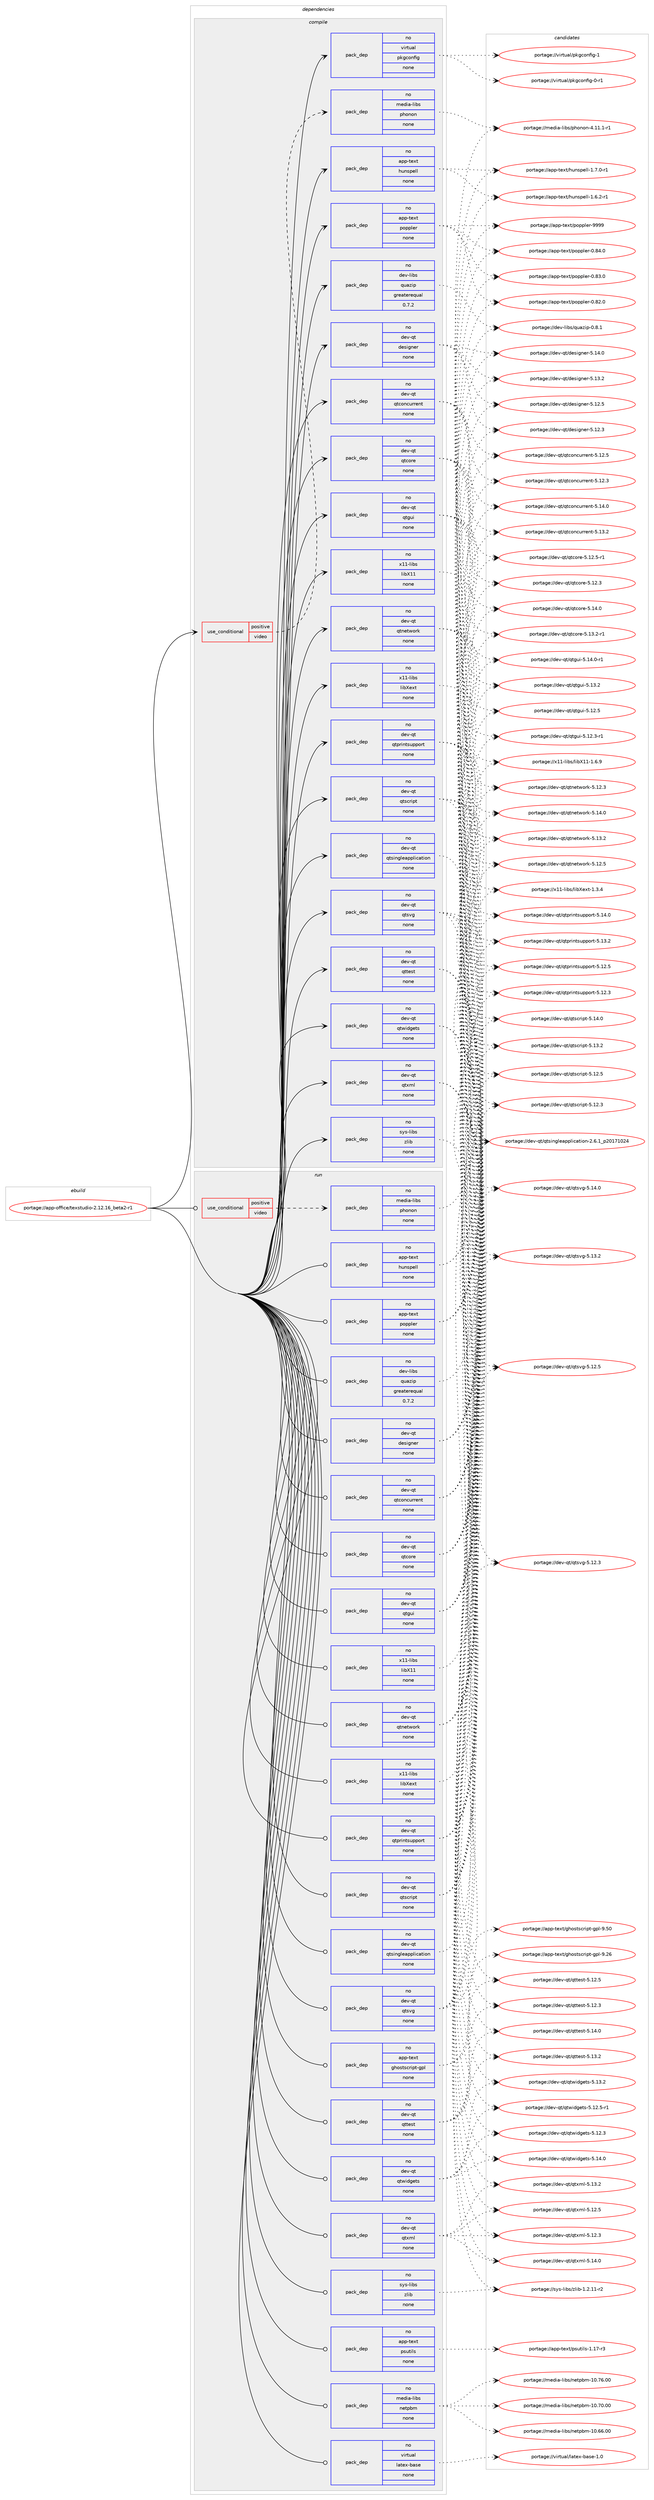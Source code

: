 digraph prolog {

# *************
# Graph options
# *************

newrank=true;
concentrate=true;
compound=true;
graph [rankdir=LR,fontname=Helvetica,fontsize=10,ranksep=1.5];#, ranksep=2.5, nodesep=0.2];
edge  [arrowhead=vee];
node  [fontname=Helvetica,fontsize=10];

# **********
# The ebuild
# **********

subgraph cluster_leftcol {
color=gray;
label=<<i>ebuild</i>>;
id [label="portage://app-office/texstudio-2.12.16_beta2-r1", color=red, width=4, href="../app-office/texstudio-2.12.16_beta2-r1.svg"];
}

# ****************
# The dependencies
# ****************

subgraph cluster_midcol {
color=gray;
label=<<i>dependencies</i>>;
subgraph cluster_compile {
fillcolor="#eeeeee";
style=filled;
label=<<i>compile</i>>;
subgraph cond141560 {
dependency603475 [label=<<TABLE BORDER="0" CELLBORDER="1" CELLSPACING="0" CELLPADDING="4"><TR><TD ROWSPAN="3" CELLPADDING="10">use_conditional</TD></TR><TR><TD>positive</TD></TR><TR><TD>video</TD></TR></TABLE>>, shape=none, color=red];
subgraph pack453836 {
dependency603476 [label=<<TABLE BORDER="0" CELLBORDER="1" CELLSPACING="0" CELLPADDING="4" WIDTH="220"><TR><TD ROWSPAN="6" CELLPADDING="30">pack_dep</TD></TR><TR><TD WIDTH="110">no</TD></TR><TR><TD>media-libs</TD></TR><TR><TD>phonon</TD></TR><TR><TD>none</TD></TR><TR><TD></TD></TR></TABLE>>, shape=none, color=blue];
}
dependency603475:e -> dependency603476:w [weight=20,style="dashed",arrowhead="vee"];
}
id:e -> dependency603475:w [weight=20,style="solid",arrowhead="vee"];
subgraph pack453837 {
dependency603477 [label=<<TABLE BORDER="0" CELLBORDER="1" CELLSPACING="0" CELLPADDING="4" WIDTH="220"><TR><TD ROWSPAN="6" CELLPADDING="30">pack_dep</TD></TR><TR><TD WIDTH="110">no</TD></TR><TR><TD>app-text</TD></TR><TR><TD>hunspell</TD></TR><TR><TD>none</TD></TR><TR><TD></TD></TR></TABLE>>, shape=none, color=blue];
}
id:e -> dependency603477:w [weight=20,style="solid",arrowhead="vee"];
subgraph pack453838 {
dependency603478 [label=<<TABLE BORDER="0" CELLBORDER="1" CELLSPACING="0" CELLPADDING="4" WIDTH="220"><TR><TD ROWSPAN="6" CELLPADDING="30">pack_dep</TD></TR><TR><TD WIDTH="110">no</TD></TR><TR><TD>app-text</TD></TR><TR><TD>poppler</TD></TR><TR><TD>none</TD></TR><TR><TD></TD></TR></TABLE>>, shape=none, color=blue];
}
id:e -> dependency603478:w [weight=20,style="solid",arrowhead="vee"];
subgraph pack453839 {
dependency603479 [label=<<TABLE BORDER="0" CELLBORDER="1" CELLSPACING="0" CELLPADDING="4" WIDTH="220"><TR><TD ROWSPAN="6" CELLPADDING="30">pack_dep</TD></TR><TR><TD WIDTH="110">no</TD></TR><TR><TD>dev-libs</TD></TR><TR><TD>quazip</TD></TR><TR><TD>greaterequal</TD></TR><TR><TD>0.7.2</TD></TR></TABLE>>, shape=none, color=blue];
}
id:e -> dependency603479:w [weight=20,style="solid",arrowhead="vee"];
subgraph pack453840 {
dependency603480 [label=<<TABLE BORDER="0" CELLBORDER="1" CELLSPACING="0" CELLPADDING="4" WIDTH="220"><TR><TD ROWSPAN="6" CELLPADDING="30">pack_dep</TD></TR><TR><TD WIDTH="110">no</TD></TR><TR><TD>dev-qt</TD></TR><TR><TD>designer</TD></TR><TR><TD>none</TD></TR><TR><TD></TD></TR></TABLE>>, shape=none, color=blue];
}
id:e -> dependency603480:w [weight=20,style="solid",arrowhead="vee"];
subgraph pack453841 {
dependency603481 [label=<<TABLE BORDER="0" CELLBORDER="1" CELLSPACING="0" CELLPADDING="4" WIDTH="220"><TR><TD ROWSPAN="6" CELLPADDING="30">pack_dep</TD></TR><TR><TD WIDTH="110">no</TD></TR><TR><TD>dev-qt</TD></TR><TR><TD>qtconcurrent</TD></TR><TR><TD>none</TD></TR><TR><TD></TD></TR></TABLE>>, shape=none, color=blue];
}
id:e -> dependency603481:w [weight=20,style="solid",arrowhead="vee"];
subgraph pack453842 {
dependency603482 [label=<<TABLE BORDER="0" CELLBORDER="1" CELLSPACING="0" CELLPADDING="4" WIDTH="220"><TR><TD ROWSPAN="6" CELLPADDING="30">pack_dep</TD></TR><TR><TD WIDTH="110">no</TD></TR><TR><TD>dev-qt</TD></TR><TR><TD>qtcore</TD></TR><TR><TD>none</TD></TR><TR><TD></TD></TR></TABLE>>, shape=none, color=blue];
}
id:e -> dependency603482:w [weight=20,style="solid",arrowhead="vee"];
subgraph pack453843 {
dependency603483 [label=<<TABLE BORDER="0" CELLBORDER="1" CELLSPACING="0" CELLPADDING="4" WIDTH="220"><TR><TD ROWSPAN="6" CELLPADDING="30">pack_dep</TD></TR><TR><TD WIDTH="110">no</TD></TR><TR><TD>dev-qt</TD></TR><TR><TD>qtgui</TD></TR><TR><TD>none</TD></TR><TR><TD></TD></TR></TABLE>>, shape=none, color=blue];
}
id:e -> dependency603483:w [weight=20,style="solid",arrowhead="vee"];
subgraph pack453844 {
dependency603484 [label=<<TABLE BORDER="0" CELLBORDER="1" CELLSPACING="0" CELLPADDING="4" WIDTH="220"><TR><TD ROWSPAN="6" CELLPADDING="30">pack_dep</TD></TR><TR><TD WIDTH="110">no</TD></TR><TR><TD>dev-qt</TD></TR><TR><TD>qtnetwork</TD></TR><TR><TD>none</TD></TR><TR><TD></TD></TR></TABLE>>, shape=none, color=blue];
}
id:e -> dependency603484:w [weight=20,style="solid",arrowhead="vee"];
subgraph pack453845 {
dependency603485 [label=<<TABLE BORDER="0" CELLBORDER="1" CELLSPACING="0" CELLPADDING="4" WIDTH="220"><TR><TD ROWSPAN="6" CELLPADDING="30">pack_dep</TD></TR><TR><TD WIDTH="110">no</TD></TR><TR><TD>dev-qt</TD></TR><TR><TD>qtprintsupport</TD></TR><TR><TD>none</TD></TR><TR><TD></TD></TR></TABLE>>, shape=none, color=blue];
}
id:e -> dependency603485:w [weight=20,style="solid",arrowhead="vee"];
subgraph pack453846 {
dependency603486 [label=<<TABLE BORDER="0" CELLBORDER="1" CELLSPACING="0" CELLPADDING="4" WIDTH="220"><TR><TD ROWSPAN="6" CELLPADDING="30">pack_dep</TD></TR><TR><TD WIDTH="110">no</TD></TR><TR><TD>dev-qt</TD></TR><TR><TD>qtscript</TD></TR><TR><TD>none</TD></TR><TR><TD></TD></TR></TABLE>>, shape=none, color=blue];
}
id:e -> dependency603486:w [weight=20,style="solid",arrowhead="vee"];
subgraph pack453847 {
dependency603487 [label=<<TABLE BORDER="0" CELLBORDER="1" CELLSPACING="0" CELLPADDING="4" WIDTH="220"><TR><TD ROWSPAN="6" CELLPADDING="30">pack_dep</TD></TR><TR><TD WIDTH="110">no</TD></TR><TR><TD>dev-qt</TD></TR><TR><TD>qtsingleapplication</TD></TR><TR><TD>none</TD></TR><TR><TD></TD></TR></TABLE>>, shape=none, color=blue];
}
id:e -> dependency603487:w [weight=20,style="solid",arrowhead="vee"];
subgraph pack453848 {
dependency603488 [label=<<TABLE BORDER="0" CELLBORDER="1" CELLSPACING="0" CELLPADDING="4" WIDTH="220"><TR><TD ROWSPAN="6" CELLPADDING="30">pack_dep</TD></TR><TR><TD WIDTH="110">no</TD></TR><TR><TD>dev-qt</TD></TR><TR><TD>qtsvg</TD></TR><TR><TD>none</TD></TR><TR><TD></TD></TR></TABLE>>, shape=none, color=blue];
}
id:e -> dependency603488:w [weight=20,style="solid",arrowhead="vee"];
subgraph pack453849 {
dependency603489 [label=<<TABLE BORDER="0" CELLBORDER="1" CELLSPACING="0" CELLPADDING="4" WIDTH="220"><TR><TD ROWSPAN="6" CELLPADDING="30">pack_dep</TD></TR><TR><TD WIDTH="110">no</TD></TR><TR><TD>dev-qt</TD></TR><TR><TD>qttest</TD></TR><TR><TD>none</TD></TR><TR><TD></TD></TR></TABLE>>, shape=none, color=blue];
}
id:e -> dependency603489:w [weight=20,style="solid",arrowhead="vee"];
subgraph pack453850 {
dependency603490 [label=<<TABLE BORDER="0" CELLBORDER="1" CELLSPACING="0" CELLPADDING="4" WIDTH="220"><TR><TD ROWSPAN="6" CELLPADDING="30">pack_dep</TD></TR><TR><TD WIDTH="110">no</TD></TR><TR><TD>dev-qt</TD></TR><TR><TD>qtwidgets</TD></TR><TR><TD>none</TD></TR><TR><TD></TD></TR></TABLE>>, shape=none, color=blue];
}
id:e -> dependency603490:w [weight=20,style="solid",arrowhead="vee"];
subgraph pack453851 {
dependency603491 [label=<<TABLE BORDER="0" CELLBORDER="1" CELLSPACING="0" CELLPADDING="4" WIDTH="220"><TR><TD ROWSPAN="6" CELLPADDING="30">pack_dep</TD></TR><TR><TD WIDTH="110">no</TD></TR><TR><TD>dev-qt</TD></TR><TR><TD>qtxml</TD></TR><TR><TD>none</TD></TR><TR><TD></TD></TR></TABLE>>, shape=none, color=blue];
}
id:e -> dependency603491:w [weight=20,style="solid",arrowhead="vee"];
subgraph pack453852 {
dependency603492 [label=<<TABLE BORDER="0" CELLBORDER="1" CELLSPACING="0" CELLPADDING="4" WIDTH="220"><TR><TD ROWSPAN="6" CELLPADDING="30">pack_dep</TD></TR><TR><TD WIDTH="110">no</TD></TR><TR><TD>sys-libs</TD></TR><TR><TD>zlib</TD></TR><TR><TD>none</TD></TR><TR><TD></TD></TR></TABLE>>, shape=none, color=blue];
}
id:e -> dependency603492:w [weight=20,style="solid",arrowhead="vee"];
subgraph pack453853 {
dependency603493 [label=<<TABLE BORDER="0" CELLBORDER="1" CELLSPACING="0" CELLPADDING="4" WIDTH="220"><TR><TD ROWSPAN="6" CELLPADDING="30">pack_dep</TD></TR><TR><TD WIDTH="110">no</TD></TR><TR><TD>virtual</TD></TR><TR><TD>pkgconfig</TD></TR><TR><TD>none</TD></TR><TR><TD></TD></TR></TABLE>>, shape=none, color=blue];
}
id:e -> dependency603493:w [weight=20,style="solid",arrowhead="vee"];
subgraph pack453854 {
dependency603494 [label=<<TABLE BORDER="0" CELLBORDER="1" CELLSPACING="0" CELLPADDING="4" WIDTH="220"><TR><TD ROWSPAN="6" CELLPADDING="30">pack_dep</TD></TR><TR><TD WIDTH="110">no</TD></TR><TR><TD>x11-libs</TD></TR><TR><TD>libX11</TD></TR><TR><TD>none</TD></TR><TR><TD></TD></TR></TABLE>>, shape=none, color=blue];
}
id:e -> dependency603494:w [weight=20,style="solid",arrowhead="vee"];
subgraph pack453855 {
dependency603495 [label=<<TABLE BORDER="0" CELLBORDER="1" CELLSPACING="0" CELLPADDING="4" WIDTH="220"><TR><TD ROWSPAN="6" CELLPADDING="30">pack_dep</TD></TR><TR><TD WIDTH="110">no</TD></TR><TR><TD>x11-libs</TD></TR><TR><TD>libXext</TD></TR><TR><TD>none</TD></TR><TR><TD></TD></TR></TABLE>>, shape=none, color=blue];
}
id:e -> dependency603495:w [weight=20,style="solid",arrowhead="vee"];
}
subgraph cluster_compileandrun {
fillcolor="#eeeeee";
style=filled;
label=<<i>compile and run</i>>;
}
subgraph cluster_run {
fillcolor="#eeeeee";
style=filled;
label=<<i>run</i>>;
subgraph cond141561 {
dependency603496 [label=<<TABLE BORDER="0" CELLBORDER="1" CELLSPACING="0" CELLPADDING="4"><TR><TD ROWSPAN="3" CELLPADDING="10">use_conditional</TD></TR><TR><TD>positive</TD></TR><TR><TD>video</TD></TR></TABLE>>, shape=none, color=red];
subgraph pack453856 {
dependency603497 [label=<<TABLE BORDER="0" CELLBORDER="1" CELLSPACING="0" CELLPADDING="4" WIDTH="220"><TR><TD ROWSPAN="6" CELLPADDING="30">pack_dep</TD></TR><TR><TD WIDTH="110">no</TD></TR><TR><TD>media-libs</TD></TR><TR><TD>phonon</TD></TR><TR><TD>none</TD></TR><TR><TD></TD></TR></TABLE>>, shape=none, color=blue];
}
dependency603496:e -> dependency603497:w [weight=20,style="dashed",arrowhead="vee"];
}
id:e -> dependency603496:w [weight=20,style="solid",arrowhead="odot"];
subgraph pack453857 {
dependency603498 [label=<<TABLE BORDER="0" CELLBORDER="1" CELLSPACING="0" CELLPADDING="4" WIDTH="220"><TR><TD ROWSPAN="6" CELLPADDING="30">pack_dep</TD></TR><TR><TD WIDTH="110">no</TD></TR><TR><TD>app-text</TD></TR><TR><TD>ghostscript-gpl</TD></TR><TR><TD>none</TD></TR><TR><TD></TD></TR></TABLE>>, shape=none, color=blue];
}
id:e -> dependency603498:w [weight=20,style="solid",arrowhead="odot"];
subgraph pack453858 {
dependency603499 [label=<<TABLE BORDER="0" CELLBORDER="1" CELLSPACING="0" CELLPADDING="4" WIDTH="220"><TR><TD ROWSPAN="6" CELLPADDING="30">pack_dep</TD></TR><TR><TD WIDTH="110">no</TD></TR><TR><TD>app-text</TD></TR><TR><TD>hunspell</TD></TR><TR><TD>none</TD></TR><TR><TD></TD></TR></TABLE>>, shape=none, color=blue];
}
id:e -> dependency603499:w [weight=20,style="solid",arrowhead="odot"];
subgraph pack453859 {
dependency603500 [label=<<TABLE BORDER="0" CELLBORDER="1" CELLSPACING="0" CELLPADDING="4" WIDTH="220"><TR><TD ROWSPAN="6" CELLPADDING="30">pack_dep</TD></TR><TR><TD WIDTH="110">no</TD></TR><TR><TD>app-text</TD></TR><TR><TD>poppler</TD></TR><TR><TD>none</TD></TR><TR><TD></TD></TR></TABLE>>, shape=none, color=blue];
}
id:e -> dependency603500:w [weight=20,style="solid",arrowhead="odot"];
subgraph pack453860 {
dependency603501 [label=<<TABLE BORDER="0" CELLBORDER="1" CELLSPACING="0" CELLPADDING="4" WIDTH="220"><TR><TD ROWSPAN="6" CELLPADDING="30">pack_dep</TD></TR><TR><TD WIDTH="110">no</TD></TR><TR><TD>app-text</TD></TR><TR><TD>psutils</TD></TR><TR><TD>none</TD></TR><TR><TD></TD></TR></TABLE>>, shape=none, color=blue];
}
id:e -> dependency603501:w [weight=20,style="solid",arrowhead="odot"];
subgraph pack453861 {
dependency603502 [label=<<TABLE BORDER="0" CELLBORDER="1" CELLSPACING="0" CELLPADDING="4" WIDTH="220"><TR><TD ROWSPAN="6" CELLPADDING="30">pack_dep</TD></TR><TR><TD WIDTH="110">no</TD></TR><TR><TD>dev-libs</TD></TR><TR><TD>quazip</TD></TR><TR><TD>greaterequal</TD></TR><TR><TD>0.7.2</TD></TR></TABLE>>, shape=none, color=blue];
}
id:e -> dependency603502:w [weight=20,style="solid",arrowhead="odot"];
subgraph pack453862 {
dependency603503 [label=<<TABLE BORDER="0" CELLBORDER="1" CELLSPACING="0" CELLPADDING="4" WIDTH="220"><TR><TD ROWSPAN="6" CELLPADDING="30">pack_dep</TD></TR><TR><TD WIDTH="110">no</TD></TR><TR><TD>dev-qt</TD></TR><TR><TD>designer</TD></TR><TR><TD>none</TD></TR><TR><TD></TD></TR></TABLE>>, shape=none, color=blue];
}
id:e -> dependency603503:w [weight=20,style="solid",arrowhead="odot"];
subgraph pack453863 {
dependency603504 [label=<<TABLE BORDER="0" CELLBORDER="1" CELLSPACING="0" CELLPADDING="4" WIDTH="220"><TR><TD ROWSPAN="6" CELLPADDING="30">pack_dep</TD></TR><TR><TD WIDTH="110">no</TD></TR><TR><TD>dev-qt</TD></TR><TR><TD>qtconcurrent</TD></TR><TR><TD>none</TD></TR><TR><TD></TD></TR></TABLE>>, shape=none, color=blue];
}
id:e -> dependency603504:w [weight=20,style="solid",arrowhead="odot"];
subgraph pack453864 {
dependency603505 [label=<<TABLE BORDER="0" CELLBORDER="1" CELLSPACING="0" CELLPADDING="4" WIDTH="220"><TR><TD ROWSPAN="6" CELLPADDING="30">pack_dep</TD></TR><TR><TD WIDTH="110">no</TD></TR><TR><TD>dev-qt</TD></TR><TR><TD>qtcore</TD></TR><TR><TD>none</TD></TR><TR><TD></TD></TR></TABLE>>, shape=none, color=blue];
}
id:e -> dependency603505:w [weight=20,style="solid",arrowhead="odot"];
subgraph pack453865 {
dependency603506 [label=<<TABLE BORDER="0" CELLBORDER="1" CELLSPACING="0" CELLPADDING="4" WIDTH="220"><TR><TD ROWSPAN="6" CELLPADDING="30">pack_dep</TD></TR><TR><TD WIDTH="110">no</TD></TR><TR><TD>dev-qt</TD></TR><TR><TD>qtgui</TD></TR><TR><TD>none</TD></TR><TR><TD></TD></TR></TABLE>>, shape=none, color=blue];
}
id:e -> dependency603506:w [weight=20,style="solid",arrowhead="odot"];
subgraph pack453866 {
dependency603507 [label=<<TABLE BORDER="0" CELLBORDER="1" CELLSPACING="0" CELLPADDING="4" WIDTH="220"><TR><TD ROWSPAN="6" CELLPADDING="30">pack_dep</TD></TR><TR><TD WIDTH="110">no</TD></TR><TR><TD>dev-qt</TD></TR><TR><TD>qtnetwork</TD></TR><TR><TD>none</TD></TR><TR><TD></TD></TR></TABLE>>, shape=none, color=blue];
}
id:e -> dependency603507:w [weight=20,style="solid",arrowhead="odot"];
subgraph pack453867 {
dependency603508 [label=<<TABLE BORDER="0" CELLBORDER="1" CELLSPACING="0" CELLPADDING="4" WIDTH="220"><TR><TD ROWSPAN="6" CELLPADDING="30">pack_dep</TD></TR><TR><TD WIDTH="110">no</TD></TR><TR><TD>dev-qt</TD></TR><TR><TD>qtprintsupport</TD></TR><TR><TD>none</TD></TR><TR><TD></TD></TR></TABLE>>, shape=none, color=blue];
}
id:e -> dependency603508:w [weight=20,style="solid",arrowhead="odot"];
subgraph pack453868 {
dependency603509 [label=<<TABLE BORDER="0" CELLBORDER="1" CELLSPACING="0" CELLPADDING="4" WIDTH="220"><TR><TD ROWSPAN="6" CELLPADDING="30">pack_dep</TD></TR><TR><TD WIDTH="110">no</TD></TR><TR><TD>dev-qt</TD></TR><TR><TD>qtscript</TD></TR><TR><TD>none</TD></TR><TR><TD></TD></TR></TABLE>>, shape=none, color=blue];
}
id:e -> dependency603509:w [weight=20,style="solid",arrowhead="odot"];
subgraph pack453869 {
dependency603510 [label=<<TABLE BORDER="0" CELLBORDER="1" CELLSPACING="0" CELLPADDING="4" WIDTH="220"><TR><TD ROWSPAN="6" CELLPADDING="30">pack_dep</TD></TR><TR><TD WIDTH="110">no</TD></TR><TR><TD>dev-qt</TD></TR><TR><TD>qtsingleapplication</TD></TR><TR><TD>none</TD></TR><TR><TD></TD></TR></TABLE>>, shape=none, color=blue];
}
id:e -> dependency603510:w [weight=20,style="solid",arrowhead="odot"];
subgraph pack453870 {
dependency603511 [label=<<TABLE BORDER="0" CELLBORDER="1" CELLSPACING="0" CELLPADDING="4" WIDTH="220"><TR><TD ROWSPAN="6" CELLPADDING="30">pack_dep</TD></TR><TR><TD WIDTH="110">no</TD></TR><TR><TD>dev-qt</TD></TR><TR><TD>qtsvg</TD></TR><TR><TD>none</TD></TR><TR><TD></TD></TR></TABLE>>, shape=none, color=blue];
}
id:e -> dependency603511:w [weight=20,style="solid",arrowhead="odot"];
subgraph pack453871 {
dependency603512 [label=<<TABLE BORDER="0" CELLBORDER="1" CELLSPACING="0" CELLPADDING="4" WIDTH="220"><TR><TD ROWSPAN="6" CELLPADDING="30">pack_dep</TD></TR><TR><TD WIDTH="110">no</TD></TR><TR><TD>dev-qt</TD></TR><TR><TD>qttest</TD></TR><TR><TD>none</TD></TR><TR><TD></TD></TR></TABLE>>, shape=none, color=blue];
}
id:e -> dependency603512:w [weight=20,style="solid",arrowhead="odot"];
subgraph pack453872 {
dependency603513 [label=<<TABLE BORDER="0" CELLBORDER="1" CELLSPACING="0" CELLPADDING="4" WIDTH="220"><TR><TD ROWSPAN="6" CELLPADDING="30">pack_dep</TD></TR><TR><TD WIDTH="110">no</TD></TR><TR><TD>dev-qt</TD></TR><TR><TD>qtwidgets</TD></TR><TR><TD>none</TD></TR><TR><TD></TD></TR></TABLE>>, shape=none, color=blue];
}
id:e -> dependency603513:w [weight=20,style="solid",arrowhead="odot"];
subgraph pack453873 {
dependency603514 [label=<<TABLE BORDER="0" CELLBORDER="1" CELLSPACING="0" CELLPADDING="4" WIDTH="220"><TR><TD ROWSPAN="6" CELLPADDING="30">pack_dep</TD></TR><TR><TD WIDTH="110">no</TD></TR><TR><TD>dev-qt</TD></TR><TR><TD>qtxml</TD></TR><TR><TD>none</TD></TR><TR><TD></TD></TR></TABLE>>, shape=none, color=blue];
}
id:e -> dependency603514:w [weight=20,style="solid",arrowhead="odot"];
subgraph pack453874 {
dependency603515 [label=<<TABLE BORDER="0" CELLBORDER="1" CELLSPACING="0" CELLPADDING="4" WIDTH="220"><TR><TD ROWSPAN="6" CELLPADDING="30">pack_dep</TD></TR><TR><TD WIDTH="110">no</TD></TR><TR><TD>media-libs</TD></TR><TR><TD>netpbm</TD></TR><TR><TD>none</TD></TR><TR><TD></TD></TR></TABLE>>, shape=none, color=blue];
}
id:e -> dependency603515:w [weight=20,style="solid",arrowhead="odot"];
subgraph pack453875 {
dependency603516 [label=<<TABLE BORDER="0" CELLBORDER="1" CELLSPACING="0" CELLPADDING="4" WIDTH="220"><TR><TD ROWSPAN="6" CELLPADDING="30">pack_dep</TD></TR><TR><TD WIDTH="110">no</TD></TR><TR><TD>sys-libs</TD></TR><TR><TD>zlib</TD></TR><TR><TD>none</TD></TR><TR><TD></TD></TR></TABLE>>, shape=none, color=blue];
}
id:e -> dependency603516:w [weight=20,style="solid",arrowhead="odot"];
subgraph pack453876 {
dependency603517 [label=<<TABLE BORDER="0" CELLBORDER="1" CELLSPACING="0" CELLPADDING="4" WIDTH="220"><TR><TD ROWSPAN="6" CELLPADDING="30">pack_dep</TD></TR><TR><TD WIDTH="110">no</TD></TR><TR><TD>virtual</TD></TR><TR><TD>latex-base</TD></TR><TR><TD>none</TD></TR><TR><TD></TD></TR></TABLE>>, shape=none, color=blue];
}
id:e -> dependency603517:w [weight=20,style="solid",arrowhead="odot"];
subgraph pack453877 {
dependency603518 [label=<<TABLE BORDER="0" CELLBORDER="1" CELLSPACING="0" CELLPADDING="4" WIDTH="220"><TR><TD ROWSPAN="6" CELLPADDING="30">pack_dep</TD></TR><TR><TD WIDTH="110">no</TD></TR><TR><TD>x11-libs</TD></TR><TR><TD>libX11</TD></TR><TR><TD>none</TD></TR><TR><TD></TD></TR></TABLE>>, shape=none, color=blue];
}
id:e -> dependency603518:w [weight=20,style="solid",arrowhead="odot"];
subgraph pack453878 {
dependency603519 [label=<<TABLE BORDER="0" CELLBORDER="1" CELLSPACING="0" CELLPADDING="4" WIDTH="220"><TR><TD ROWSPAN="6" CELLPADDING="30">pack_dep</TD></TR><TR><TD WIDTH="110">no</TD></TR><TR><TD>x11-libs</TD></TR><TR><TD>libXext</TD></TR><TR><TD>none</TD></TR><TR><TD></TD></TR></TABLE>>, shape=none, color=blue];
}
id:e -> dependency603519:w [weight=20,style="solid",arrowhead="odot"];
}
}

# **************
# The candidates
# **************

subgraph cluster_choices {
rank=same;
color=gray;
label=<<i>candidates</i>>;

subgraph choice453836 {
color=black;
nodesep=1;
choice10910110010597451081059811547112104111110111110455246494946494511449 [label="portage://media-libs/phonon-4.11.1-r1", color=red, width=4,href="../media-libs/phonon-4.11.1-r1.svg"];
dependency603476:e -> choice10910110010597451081059811547112104111110111110455246494946494511449:w [style=dotted,weight="100"];
}
subgraph choice453837 {
color=black;
nodesep=1;
choice9711211245116101120116471041171101151121011081084549465546484511449 [label="portage://app-text/hunspell-1.7.0-r1", color=red, width=4,href="../app-text/hunspell-1.7.0-r1.svg"];
choice9711211245116101120116471041171101151121011081084549465446504511449 [label="portage://app-text/hunspell-1.6.2-r1", color=red, width=4,href="../app-text/hunspell-1.6.2-r1.svg"];
dependency603477:e -> choice9711211245116101120116471041171101151121011081084549465546484511449:w [style=dotted,weight="100"];
dependency603477:e -> choice9711211245116101120116471041171101151121011081084549465446504511449:w [style=dotted,weight="100"];
}
subgraph choice453838 {
color=black;
nodesep=1;
choice9711211245116101120116471121111121121081011144557575757 [label="portage://app-text/poppler-9999", color=red, width=4,href="../app-text/poppler-9999.svg"];
choice97112112451161011201164711211111211210810111445484656524648 [label="portage://app-text/poppler-0.84.0", color=red, width=4,href="../app-text/poppler-0.84.0.svg"];
choice97112112451161011201164711211111211210810111445484656514648 [label="portage://app-text/poppler-0.83.0", color=red, width=4,href="../app-text/poppler-0.83.0.svg"];
choice97112112451161011201164711211111211210810111445484656504648 [label="portage://app-text/poppler-0.82.0", color=red, width=4,href="../app-text/poppler-0.82.0.svg"];
dependency603478:e -> choice9711211245116101120116471121111121121081011144557575757:w [style=dotted,weight="100"];
dependency603478:e -> choice97112112451161011201164711211111211210810111445484656524648:w [style=dotted,weight="100"];
dependency603478:e -> choice97112112451161011201164711211111211210810111445484656514648:w [style=dotted,weight="100"];
dependency603478:e -> choice97112112451161011201164711211111211210810111445484656504648:w [style=dotted,weight="100"];
}
subgraph choice453839 {
color=black;
nodesep=1;
choice10010111845108105981154711311797122105112454846564649 [label="portage://dev-libs/quazip-0.8.1", color=red, width=4,href="../dev-libs/quazip-0.8.1.svg"];
dependency603479:e -> choice10010111845108105981154711311797122105112454846564649:w [style=dotted,weight="100"];
}
subgraph choice453840 {
color=black;
nodesep=1;
choice100101118451131164710010111510510311010111445534649524648 [label="portage://dev-qt/designer-5.14.0", color=red, width=4,href="../dev-qt/designer-5.14.0.svg"];
choice100101118451131164710010111510510311010111445534649514650 [label="portage://dev-qt/designer-5.13.2", color=red, width=4,href="../dev-qt/designer-5.13.2.svg"];
choice100101118451131164710010111510510311010111445534649504653 [label="portage://dev-qt/designer-5.12.5", color=red, width=4,href="../dev-qt/designer-5.12.5.svg"];
choice100101118451131164710010111510510311010111445534649504651 [label="portage://dev-qt/designer-5.12.3", color=red, width=4,href="../dev-qt/designer-5.12.3.svg"];
dependency603480:e -> choice100101118451131164710010111510510311010111445534649524648:w [style=dotted,weight="100"];
dependency603480:e -> choice100101118451131164710010111510510311010111445534649514650:w [style=dotted,weight="100"];
dependency603480:e -> choice100101118451131164710010111510510311010111445534649504653:w [style=dotted,weight="100"];
dependency603480:e -> choice100101118451131164710010111510510311010111445534649504651:w [style=dotted,weight="100"];
}
subgraph choice453841 {
color=black;
nodesep=1;
choice1001011184511311647113116991111109911711411410111011645534649524648 [label="portage://dev-qt/qtconcurrent-5.14.0", color=red, width=4,href="../dev-qt/qtconcurrent-5.14.0.svg"];
choice1001011184511311647113116991111109911711411410111011645534649514650 [label="portage://dev-qt/qtconcurrent-5.13.2", color=red, width=4,href="../dev-qt/qtconcurrent-5.13.2.svg"];
choice1001011184511311647113116991111109911711411410111011645534649504653 [label="portage://dev-qt/qtconcurrent-5.12.5", color=red, width=4,href="../dev-qt/qtconcurrent-5.12.5.svg"];
choice1001011184511311647113116991111109911711411410111011645534649504651 [label="portage://dev-qt/qtconcurrent-5.12.3", color=red, width=4,href="../dev-qt/qtconcurrent-5.12.3.svg"];
dependency603481:e -> choice1001011184511311647113116991111109911711411410111011645534649524648:w [style=dotted,weight="100"];
dependency603481:e -> choice1001011184511311647113116991111109911711411410111011645534649514650:w [style=dotted,weight="100"];
dependency603481:e -> choice1001011184511311647113116991111109911711411410111011645534649504653:w [style=dotted,weight="100"];
dependency603481:e -> choice1001011184511311647113116991111109911711411410111011645534649504651:w [style=dotted,weight="100"];
}
subgraph choice453842 {
color=black;
nodesep=1;
choice10010111845113116471131169911111410145534649524648 [label="portage://dev-qt/qtcore-5.14.0", color=red, width=4,href="../dev-qt/qtcore-5.14.0.svg"];
choice100101118451131164711311699111114101455346495146504511449 [label="portage://dev-qt/qtcore-5.13.2-r1", color=red, width=4,href="../dev-qt/qtcore-5.13.2-r1.svg"];
choice100101118451131164711311699111114101455346495046534511449 [label="portage://dev-qt/qtcore-5.12.5-r1", color=red, width=4,href="../dev-qt/qtcore-5.12.5-r1.svg"];
choice10010111845113116471131169911111410145534649504651 [label="portage://dev-qt/qtcore-5.12.3", color=red, width=4,href="../dev-qt/qtcore-5.12.3.svg"];
dependency603482:e -> choice10010111845113116471131169911111410145534649524648:w [style=dotted,weight="100"];
dependency603482:e -> choice100101118451131164711311699111114101455346495146504511449:w [style=dotted,weight="100"];
dependency603482:e -> choice100101118451131164711311699111114101455346495046534511449:w [style=dotted,weight="100"];
dependency603482:e -> choice10010111845113116471131169911111410145534649504651:w [style=dotted,weight="100"];
}
subgraph choice453843 {
color=black;
nodesep=1;
choice1001011184511311647113116103117105455346495246484511449 [label="portage://dev-qt/qtgui-5.14.0-r1", color=red, width=4,href="../dev-qt/qtgui-5.14.0-r1.svg"];
choice100101118451131164711311610311710545534649514650 [label="portage://dev-qt/qtgui-5.13.2", color=red, width=4,href="../dev-qt/qtgui-5.13.2.svg"];
choice100101118451131164711311610311710545534649504653 [label="portage://dev-qt/qtgui-5.12.5", color=red, width=4,href="../dev-qt/qtgui-5.12.5.svg"];
choice1001011184511311647113116103117105455346495046514511449 [label="portage://dev-qt/qtgui-5.12.3-r1", color=red, width=4,href="../dev-qt/qtgui-5.12.3-r1.svg"];
dependency603483:e -> choice1001011184511311647113116103117105455346495246484511449:w [style=dotted,weight="100"];
dependency603483:e -> choice100101118451131164711311610311710545534649514650:w [style=dotted,weight="100"];
dependency603483:e -> choice100101118451131164711311610311710545534649504653:w [style=dotted,weight="100"];
dependency603483:e -> choice1001011184511311647113116103117105455346495046514511449:w [style=dotted,weight="100"];
}
subgraph choice453844 {
color=black;
nodesep=1;
choice100101118451131164711311611010111611911111410745534649524648 [label="portage://dev-qt/qtnetwork-5.14.0", color=red, width=4,href="../dev-qt/qtnetwork-5.14.0.svg"];
choice100101118451131164711311611010111611911111410745534649514650 [label="portage://dev-qt/qtnetwork-5.13.2", color=red, width=4,href="../dev-qt/qtnetwork-5.13.2.svg"];
choice100101118451131164711311611010111611911111410745534649504653 [label="portage://dev-qt/qtnetwork-5.12.5", color=red, width=4,href="../dev-qt/qtnetwork-5.12.5.svg"];
choice100101118451131164711311611010111611911111410745534649504651 [label="portage://dev-qt/qtnetwork-5.12.3", color=red, width=4,href="../dev-qt/qtnetwork-5.12.3.svg"];
dependency603484:e -> choice100101118451131164711311611010111611911111410745534649524648:w [style=dotted,weight="100"];
dependency603484:e -> choice100101118451131164711311611010111611911111410745534649514650:w [style=dotted,weight="100"];
dependency603484:e -> choice100101118451131164711311611010111611911111410745534649504653:w [style=dotted,weight="100"];
dependency603484:e -> choice100101118451131164711311611010111611911111410745534649504651:w [style=dotted,weight="100"];
}
subgraph choice453845 {
color=black;
nodesep=1;
choice100101118451131164711311611211410511011611511711211211111411645534649524648 [label="portage://dev-qt/qtprintsupport-5.14.0", color=red, width=4,href="../dev-qt/qtprintsupport-5.14.0.svg"];
choice100101118451131164711311611211410511011611511711211211111411645534649514650 [label="portage://dev-qt/qtprintsupport-5.13.2", color=red, width=4,href="../dev-qt/qtprintsupport-5.13.2.svg"];
choice100101118451131164711311611211410511011611511711211211111411645534649504653 [label="portage://dev-qt/qtprintsupport-5.12.5", color=red, width=4,href="../dev-qt/qtprintsupport-5.12.5.svg"];
choice100101118451131164711311611211410511011611511711211211111411645534649504651 [label="portage://dev-qt/qtprintsupport-5.12.3", color=red, width=4,href="../dev-qt/qtprintsupport-5.12.3.svg"];
dependency603485:e -> choice100101118451131164711311611211410511011611511711211211111411645534649524648:w [style=dotted,weight="100"];
dependency603485:e -> choice100101118451131164711311611211410511011611511711211211111411645534649514650:w [style=dotted,weight="100"];
dependency603485:e -> choice100101118451131164711311611211410511011611511711211211111411645534649504653:w [style=dotted,weight="100"];
dependency603485:e -> choice100101118451131164711311611211410511011611511711211211111411645534649504651:w [style=dotted,weight="100"];
}
subgraph choice453846 {
color=black;
nodesep=1;
choice10010111845113116471131161159911410511211645534649524648 [label="portage://dev-qt/qtscript-5.14.0", color=red, width=4,href="../dev-qt/qtscript-5.14.0.svg"];
choice10010111845113116471131161159911410511211645534649514650 [label="portage://dev-qt/qtscript-5.13.2", color=red, width=4,href="../dev-qt/qtscript-5.13.2.svg"];
choice10010111845113116471131161159911410511211645534649504653 [label="portage://dev-qt/qtscript-5.12.5", color=red, width=4,href="../dev-qt/qtscript-5.12.5.svg"];
choice10010111845113116471131161159911410511211645534649504651 [label="portage://dev-qt/qtscript-5.12.3", color=red, width=4,href="../dev-qt/qtscript-5.12.3.svg"];
dependency603486:e -> choice10010111845113116471131161159911410511211645534649524648:w [style=dotted,weight="100"];
dependency603486:e -> choice10010111845113116471131161159911410511211645534649514650:w [style=dotted,weight="100"];
dependency603486:e -> choice10010111845113116471131161159911410511211645534649504653:w [style=dotted,weight="100"];
dependency603486:e -> choice10010111845113116471131161159911410511211645534649504651:w [style=dotted,weight="100"];
}
subgraph choice453847 {
color=black;
nodesep=1;
choice1001011184511311647113116115105110103108101971121121081059997116105111110455046544649951125048495549485052 [label="portage://dev-qt/qtsingleapplication-2.6.1_p20171024", color=red, width=4,href="../dev-qt/qtsingleapplication-2.6.1_p20171024.svg"];
dependency603487:e -> choice1001011184511311647113116115105110103108101971121121081059997116105111110455046544649951125048495549485052:w [style=dotted,weight="100"];
}
subgraph choice453848 {
color=black;
nodesep=1;
choice100101118451131164711311611511810345534649524648 [label="portage://dev-qt/qtsvg-5.14.0", color=red, width=4,href="../dev-qt/qtsvg-5.14.0.svg"];
choice100101118451131164711311611511810345534649514650 [label="portage://dev-qt/qtsvg-5.13.2", color=red, width=4,href="../dev-qt/qtsvg-5.13.2.svg"];
choice100101118451131164711311611511810345534649504653 [label="portage://dev-qt/qtsvg-5.12.5", color=red, width=4,href="../dev-qt/qtsvg-5.12.5.svg"];
choice100101118451131164711311611511810345534649504651 [label="portage://dev-qt/qtsvg-5.12.3", color=red, width=4,href="../dev-qt/qtsvg-5.12.3.svg"];
dependency603488:e -> choice100101118451131164711311611511810345534649524648:w [style=dotted,weight="100"];
dependency603488:e -> choice100101118451131164711311611511810345534649514650:w [style=dotted,weight="100"];
dependency603488:e -> choice100101118451131164711311611511810345534649504653:w [style=dotted,weight="100"];
dependency603488:e -> choice100101118451131164711311611511810345534649504651:w [style=dotted,weight="100"];
}
subgraph choice453849 {
color=black;
nodesep=1;
choice100101118451131164711311611610111511645534649524648 [label="portage://dev-qt/qttest-5.14.0", color=red, width=4,href="../dev-qt/qttest-5.14.0.svg"];
choice100101118451131164711311611610111511645534649514650 [label="portage://dev-qt/qttest-5.13.2", color=red, width=4,href="../dev-qt/qttest-5.13.2.svg"];
choice100101118451131164711311611610111511645534649504653 [label="portage://dev-qt/qttest-5.12.5", color=red, width=4,href="../dev-qt/qttest-5.12.5.svg"];
choice100101118451131164711311611610111511645534649504651 [label="portage://dev-qt/qttest-5.12.3", color=red, width=4,href="../dev-qt/qttest-5.12.3.svg"];
dependency603489:e -> choice100101118451131164711311611610111511645534649524648:w [style=dotted,weight="100"];
dependency603489:e -> choice100101118451131164711311611610111511645534649514650:w [style=dotted,weight="100"];
dependency603489:e -> choice100101118451131164711311611610111511645534649504653:w [style=dotted,weight="100"];
dependency603489:e -> choice100101118451131164711311611610111511645534649504651:w [style=dotted,weight="100"];
}
subgraph choice453850 {
color=black;
nodesep=1;
choice100101118451131164711311611910510010310111611545534649524648 [label="portage://dev-qt/qtwidgets-5.14.0", color=red, width=4,href="../dev-qt/qtwidgets-5.14.0.svg"];
choice100101118451131164711311611910510010310111611545534649514650 [label="portage://dev-qt/qtwidgets-5.13.2", color=red, width=4,href="../dev-qt/qtwidgets-5.13.2.svg"];
choice1001011184511311647113116119105100103101116115455346495046534511449 [label="portage://dev-qt/qtwidgets-5.12.5-r1", color=red, width=4,href="../dev-qt/qtwidgets-5.12.5-r1.svg"];
choice100101118451131164711311611910510010310111611545534649504651 [label="portage://dev-qt/qtwidgets-5.12.3", color=red, width=4,href="../dev-qt/qtwidgets-5.12.3.svg"];
dependency603490:e -> choice100101118451131164711311611910510010310111611545534649524648:w [style=dotted,weight="100"];
dependency603490:e -> choice100101118451131164711311611910510010310111611545534649514650:w [style=dotted,weight="100"];
dependency603490:e -> choice1001011184511311647113116119105100103101116115455346495046534511449:w [style=dotted,weight="100"];
dependency603490:e -> choice100101118451131164711311611910510010310111611545534649504651:w [style=dotted,weight="100"];
}
subgraph choice453851 {
color=black;
nodesep=1;
choice100101118451131164711311612010910845534649524648 [label="portage://dev-qt/qtxml-5.14.0", color=red, width=4,href="../dev-qt/qtxml-5.14.0.svg"];
choice100101118451131164711311612010910845534649514650 [label="portage://dev-qt/qtxml-5.13.2", color=red, width=4,href="../dev-qt/qtxml-5.13.2.svg"];
choice100101118451131164711311612010910845534649504653 [label="portage://dev-qt/qtxml-5.12.5", color=red, width=4,href="../dev-qt/qtxml-5.12.5.svg"];
choice100101118451131164711311612010910845534649504651 [label="portage://dev-qt/qtxml-5.12.3", color=red, width=4,href="../dev-qt/qtxml-5.12.3.svg"];
dependency603491:e -> choice100101118451131164711311612010910845534649524648:w [style=dotted,weight="100"];
dependency603491:e -> choice100101118451131164711311612010910845534649514650:w [style=dotted,weight="100"];
dependency603491:e -> choice100101118451131164711311612010910845534649504653:w [style=dotted,weight="100"];
dependency603491:e -> choice100101118451131164711311612010910845534649504651:w [style=dotted,weight="100"];
}
subgraph choice453852 {
color=black;
nodesep=1;
choice11512111545108105981154712210810598454946504649494511450 [label="portage://sys-libs/zlib-1.2.11-r2", color=red, width=4,href="../sys-libs/zlib-1.2.11-r2.svg"];
dependency603492:e -> choice11512111545108105981154712210810598454946504649494511450:w [style=dotted,weight="100"];
}
subgraph choice453853 {
color=black;
nodesep=1;
choice1181051141161179710847112107103991111101021051034549 [label="portage://virtual/pkgconfig-1", color=red, width=4,href="../virtual/pkgconfig-1.svg"];
choice11810511411611797108471121071039911111010210510345484511449 [label="portage://virtual/pkgconfig-0-r1", color=red, width=4,href="../virtual/pkgconfig-0-r1.svg"];
dependency603493:e -> choice1181051141161179710847112107103991111101021051034549:w [style=dotted,weight="100"];
dependency603493:e -> choice11810511411611797108471121071039911111010210510345484511449:w [style=dotted,weight="100"];
}
subgraph choice453854 {
color=black;
nodesep=1;
choice120494945108105981154710810598884949454946544657 [label="portage://x11-libs/libX11-1.6.9", color=red, width=4,href="../x11-libs/libX11-1.6.9.svg"];
dependency603494:e -> choice120494945108105981154710810598884949454946544657:w [style=dotted,weight="100"];
}
subgraph choice453855 {
color=black;
nodesep=1;
choice12049494510810598115471081059888101120116454946514652 [label="portage://x11-libs/libXext-1.3.4", color=red, width=4,href="../x11-libs/libXext-1.3.4.svg"];
dependency603495:e -> choice12049494510810598115471081059888101120116454946514652:w [style=dotted,weight="100"];
}
subgraph choice453856 {
color=black;
nodesep=1;
choice10910110010597451081059811547112104111110111110455246494946494511449 [label="portage://media-libs/phonon-4.11.1-r1", color=red, width=4,href="../media-libs/phonon-4.11.1-r1.svg"];
dependency603497:e -> choice10910110010597451081059811547112104111110111110455246494946494511449:w [style=dotted,weight="100"];
}
subgraph choice453857 {
color=black;
nodesep=1;
choice97112112451161011201164710310411111511611599114105112116451031121084557465348 [label="portage://app-text/ghostscript-gpl-9.50", color=red, width=4,href="../app-text/ghostscript-gpl-9.50.svg"];
choice97112112451161011201164710310411111511611599114105112116451031121084557465054 [label="portage://app-text/ghostscript-gpl-9.26", color=red, width=4,href="../app-text/ghostscript-gpl-9.26.svg"];
dependency603498:e -> choice97112112451161011201164710310411111511611599114105112116451031121084557465348:w [style=dotted,weight="100"];
dependency603498:e -> choice97112112451161011201164710310411111511611599114105112116451031121084557465054:w [style=dotted,weight="100"];
}
subgraph choice453858 {
color=black;
nodesep=1;
choice9711211245116101120116471041171101151121011081084549465546484511449 [label="portage://app-text/hunspell-1.7.0-r1", color=red, width=4,href="../app-text/hunspell-1.7.0-r1.svg"];
choice9711211245116101120116471041171101151121011081084549465446504511449 [label="portage://app-text/hunspell-1.6.2-r1", color=red, width=4,href="../app-text/hunspell-1.6.2-r1.svg"];
dependency603499:e -> choice9711211245116101120116471041171101151121011081084549465546484511449:w [style=dotted,weight="100"];
dependency603499:e -> choice9711211245116101120116471041171101151121011081084549465446504511449:w [style=dotted,weight="100"];
}
subgraph choice453859 {
color=black;
nodesep=1;
choice9711211245116101120116471121111121121081011144557575757 [label="portage://app-text/poppler-9999", color=red, width=4,href="../app-text/poppler-9999.svg"];
choice97112112451161011201164711211111211210810111445484656524648 [label="portage://app-text/poppler-0.84.0", color=red, width=4,href="../app-text/poppler-0.84.0.svg"];
choice97112112451161011201164711211111211210810111445484656514648 [label="portage://app-text/poppler-0.83.0", color=red, width=4,href="../app-text/poppler-0.83.0.svg"];
choice97112112451161011201164711211111211210810111445484656504648 [label="portage://app-text/poppler-0.82.0", color=red, width=4,href="../app-text/poppler-0.82.0.svg"];
dependency603500:e -> choice9711211245116101120116471121111121121081011144557575757:w [style=dotted,weight="100"];
dependency603500:e -> choice97112112451161011201164711211111211210810111445484656524648:w [style=dotted,weight="100"];
dependency603500:e -> choice97112112451161011201164711211111211210810111445484656514648:w [style=dotted,weight="100"];
dependency603500:e -> choice97112112451161011201164711211111211210810111445484656504648:w [style=dotted,weight="100"];
}
subgraph choice453860 {
color=black;
nodesep=1;
choice97112112451161011201164711211511711610510811545494649554511451 [label="portage://app-text/psutils-1.17-r3", color=red, width=4,href="../app-text/psutils-1.17-r3.svg"];
dependency603501:e -> choice97112112451161011201164711211511711610510811545494649554511451:w [style=dotted,weight="100"];
}
subgraph choice453861 {
color=black;
nodesep=1;
choice10010111845108105981154711311797122105112454846564649 [label="portage://dev-libs/quazip-0.8.1", color=red, width=4,href="../dev-libs/quazip-0.8.1.svg"];
dependency603502:e -> choice10010111845108105981154711311797122105112454846564649:w [style=dotted,weight="100"];
}
subgraph choice453862 {
color=black;
nodesep=1;
choice100101118451131164710010111510510311010111445534649524648 [label="portage://dev-qt/designer-5.14.0", color=red, width=4,href="../dev-qt/designer-5.14.0.svg"];
choice100101118451131164710010111510510311010111445534649514650 [label="portage://dev-qt/designer-5.13.2", color=red, width=4,href="../dev-qt/designer-5.13.2.svg"];
choice100101118451131164710010111510510311010111445534649504653 [label="portage://dev-qt/designer-5.12.5", color=red, width=4,href="../dev-qt/designer-5.12.5.svg"];
choice100101118451131164710010111510510311010111445534649504651 [label="portage://dev-qt/designer-5.12.3", color=red, width=4,href="../dev-qt/designer-5.12.3.svg"];
dependency603503:e -> choice100101118451131164710010111510510311010111445534649524648:w [style=dotted,weight="100"];
dependency603503:e -> choice100101118451131164710010111510510311010111445534649514650:w [style=dotted,weight="100"];
dependency603503:e -> choice100101118451131164710010111510510311010111445534649504653:w [style=dotted,weight="100"];
dependency603503:e -> choice100101118451131164710010111510510311010111445534649504651:w [style=dotted,weight="100"];
}
subgraph choice453863 {
color=black;
nodesep=1;
choice1001011184511311647113116991111109911711411410111011645534649524648 [label="portage://dev-qt/qtconcurrent-5.14.0", color=red, width=4,href="../dev-qt/qtconcurrent-5.14.0.svg"];
choice1001011184511311647113116991111109911711411410111011645534649514650 [label="portage://dev-qt/qtconcurrent-5.13.2", color=red, width=4,href="../dev-qt/qtconcurrent-5.13.2.svg"];
choice1001011184511311647113116991111109911711411410111011645534649504653 [label="portage://dev-qt/qtconcurrent-5.12.5", color=red, width=4,href="../dev-qt/qtconcurrent-5.12.5.svg"];
choice1001011184511311647113116991111109911711411410111011645534649504651 [label="portage://dev-qt/qtconcurrent-5.12.3", color=red, width=4,href="../dev-qt/qtconcurrent-5.12.3.svg"];
dependency603504:e -> choice1001011184511311647113116991111109911711411410111011645534649524648:w [style=dotted,weight="100"];
dependency603504:e -> choice1001011184511311647113116991111109911711411410111011645534649514650:w [style=dotted,weight="100"];
dependency603504:e -> choice1001011184511311647113116991111109911711411410111011645534649504653:w [style=dotted,weight="100"];
dependency603504:e -> choice1001011184511311647113116991111109911711411410111011645534649504651:w [style=dotted,weight="100"];
}
subgraph choice453864 {
color=black;
nodesep=1;
choice10010111845113116471131169911111410145534649524648 [label="portage://dev-qt/qtcore-5.14.0", color=red, width=4,href="../dev-qt/qtcore-5.14.0.svg"];
choice100101118451131164711311699111114101455346495146504511449 [label="portage://dev-qt/qtcore-5.13.2-r1", color=red, width=4,href="../dev-qt/qtcore-5.13.2-r1.svg"];
choice100101118451131164711311699111114101455346495046534511449 [label="portage://dev-qt/qtcore-5.12.5-r1", color=red, width=4,href="../dev-qt/qtcore-5.12.5-r1.svg"];
choice10010111845113116471131169911111410145534649504651 [label="portage://dev-qt/qtcore-5.12.3", color=red, width=4,href="../dev-qt/qtcore-5.12.3.svg"];
dependency603505:e -> choice10010111845113116471131169911111410145534649524648:w [style=dotted,weight="100"];
dependency603505:e -> choice100101118451131164711311699111114101455346495146504511449:w [style=dotted,weight="100"];
dependency603505:e -> choice100101118451131164711311699111114101455346495046534511449:w [style=dotted,weight="100"];
dependency603505:e -> choice10010111845113116471131169911111410145534649504651:w [style=dotted,weight="100"];
}
subgraph choice453865 {
color=black;
nodesep=1;
choice1001011184511311647113116103117105455346495246484511449 [label="portage://dev-qt/qtgui-5.14.0-r1", color=red, width=4,href="../dev-qt/qtgui-5.14.0-r1.svg"];
choice100101118451131164711311610311710545534649514650 [label="portage://dev-qt/qtgui-5.13.2", color=red, width=4,href="../dev-qt/qtgui-5.13.2.svg"];
choice100101118451131164711311610311710545534649504653 [label="portage://dev-qt/qtgui-5.12.5", color=red, width=4,href="../dev-qt/qtgui-5.12.5.svg"];
choice1001011184511311647113116103117105455346495046514511449 [label="portage://dev-qt/qtgui-5.12.3-r1", color=red, width=4,href="../dev-qt/qtgui-5.12.3-r1.svg"];
dependency603506:e -> choice1001011184511311647113116103117105455346495246484511449:w [style=dotted,weight="100"];
dependency603506:e -> choice100101118451131164711311610311710545534649514650:w [style=dotted,weight="100"];
dependency603506:e -> choice100101118451131164711311610311710545534649504653:w [style=dotted,weight="100"];
dependency603506:e -> choice1001011184511311647113116103117105455346495046514511449:w [style=dotted,weight="100"];
}
subgraph choice453866 {
color=black;
nodesep=1;
choice100101118451131164711311611010111611911111410745534649524648 [label="portage://dev-qt/qtnetwork-5.14.0", color=red, width=4,href="../dev-qt/qtnetwork-5.14.0.svg"];
choice100101118451131164711311611010111611911111410745534649514650 [label="portage://dev-qt/qtnetwork-5.13.2", color=red, width=4,href="../dev-qt/qtnetwork-5.13.2.svg"];
choice100101118451131164711311611010111611911111410745534649504653 [label="portage://dev-qt/qtnetwork-5.12.5", color=red, width=4,href="../dev-qt/qtnetwork-5.12.5.svg"];
choice100101118451131164711311611010111611911111410745534649504651 [label="portage://dev-qt/qtnetwork-5.12.3", color=red, width=4,href="../dev-qt/qtnetwork-5.12.3.svg"];
dependency603507:e -> choice100101118451131164711311611010111611911111410745534649524648:w [style=dotted,weight="100"];
dependency603507:e -> choice100101118451131164711311611010111611911111410745534649514650:w [style=dotted,weight="100"];
dependency603507:e -> choice100101118451131164711311611010111611911111410745534649504653:w [style=dotted,weight="100"];
dependency603507:e -> choice100101118451131164711311611010111611911111410745534649504651:w [style=dotted,weight="100"];
}
subgraph choice453867 {
color=black;
nodesep=1;
choice100101118451131164711311611211410511011611511711211211111411645534649524648 [label="portage://dev-qt/qtprintsupport-5.14.0", color=red, width=4,href="../dev-qt/qtprintsupport-5.14.0.svg"];
choice100101118451131164711311611211410511011611511711211211111411645534649514650 [label="portage://dev-qt/qtprintsupport-5.13.2", color=red, width=4,href="../dev-qt/qtprintsupport-5.13.2.svg"];
choice100101118451131164711311611211410511011611511711211211111411645534649504653 [label="portage://dev-qt/qtprintsupport-5.12.5", color=red, width=4,href="../dev-qt/qtprintsupport-5.12.5.svg"];
choice100101118451131164711311611211410511011611511711211211111411645534649504651 [label="portage://dev-qt/qtprintsupport-5.12.3", color=red, width=4,href="../dev-qt/qtprintsupport-5.12.3.svg"];
dependency603508:e -> choice100101118451131164711311611211410511011611511711211211111411645534649524648:w [style=dotted,weight="100"];
dependency603508:e -> choice100101118451131164711311611211410511011611511711211211111411645534649514650:w [style=dotted,weight="100"];
dependency603508:e -> choice100101118451131164711311611211410511011611511711211211111411645534649504653:w [style=dotted,weight="100"];
dependency603508:e -> choice100101118451131164711311611211410511011611511711211211111411645534649504651:w [style=dotted,weight="100"];
}
subgraph choice453868 {
color=black;
nodesep=1;
choice10010111845113116471131161159911410511211645534649524648 [label="portage://dev-qt/qtscript-5.14.0", color=red, width=4,href="../dev-qt/qtscript-5.14.0.svg"];
choice10010111845113116471131161159911410511211645534649514650 [label="portage://dev-qt/qtscript-5.13.2", color=red, width=4,href="../dev-qt/qtscript-5.13.2.svg"];
choice10010111845113116471131161159911410511211645534649504653 [label="portage://dev-qt/qtscript-5.12.5", color=red, width=4,href="../dev-qt/qtscript-5.12.5.svg"];
choice10010111845113116471131161159911410511211645534649504651 [label="portage://dev-qt/qtscript-5.12.3", color=red, width=4,href="../dev-qt/qtscript-5.12.3.svg"];
dependency603509:e -> choice10010111845113116471131161159911410511211645534649524648:w [style=dotted,weight="100"];
dependency603509:e -> choice10010111845113116471131161159911410511211645534649514650:w [style=dotted,weight="100"];
dependency603509:e -> choice10010111845113116471131161159911410511211645534649504653:w [style=dotted,weight="100"];
dependency603509:e -> choice10010111845113116471131161159911410511211645534649504651:w [style=dotted,weight="100"];
}
subgraph choice453869 {
color=black;
nodesep=1;
choice1001011184511311647113116115105110103108101971121121081059997116105111110455046544649951125048495549485052 [label="portage://dev-qt/qtsingleapplication-2.6.1_p20171024", color=red, width=4,href="../dev-qt/qtsingleapplication-2.6.1_p20171024.svg"];
dependency603510:e -> choice1001011184511311647113116115105110103108101971121121081059997116105111110455046544649951125048495549485052:w [style=dotted,weight="100"];
}
subgraph choice453870 {
color=black;
nodesep=1;
choice100101118451131164711311611511810345534649524648 [label="portage://dev-qt/qtsvg-5.14.0", color=red, width=4,href="../dev-qt/qtsvg-5.14.0.svg"];
choice100101118451131164711311611511810345534649514650 [label="portage://dev-qt/qtsvg-5.13.2", color=red, width=4,href="../dev-qt/qtsvg-5.13.2.svg"];
choice100101118451131164711311611511810345534649504653 [label="portage://dev-qt/qtsvg-5.12.5", color=red, width=4,href="../dev-qt/qtsvg-5.12.5.svg"];
choice100101118451131164711311611511810345534649504651 [label="portage://dev-qt/qtsvg-5.12.3", color=red, width=4,href="../dev-qt/qtsvg-5.12.3.svg"];
dependency603511:e -> choice100101118451131164711311611511810345534649524648:w [style=dotted,weight="100"];
dependency603511:e -> choice100101118451131164711311611511810345534649514650:w [style=dotted,weight="100"];
dependency603511:e -> choice100101118451131164711311611511810345534649504653:w [style=dotted,weight="100"];
dependency603511:e -> choice100101118451131164711311611511810345534649504651:w [style=dotted,weight="100"];
}
subgraph choice453871 {
color=black;
nodesep=1;
choice100101118451131164711311611610111511645534649524648 [label="portage://dev-qt/qttest-5.14.0", color=red, width=4,href="../dev-qt/qttest-5.14.0.svg"];
choice100101118451131164711311611610111511645534649514650 [label="portage://dev-qt/qttest-5.13.2", color=red, width=4,href="../dev-qt/qttest-5.13.2.svg"];
choice100101118451131164711311611610111511645534649504653 [label="portage://dev-qt/qttest-5.12.5", color=red, width=4,href="../dev-qt/qttest-5.12.5.svg"];
choice100101118451131164711311611610111511645534649504651 [label="portage://dev-qt/qttest-5.12.3", color=red, width=4,href="../dev-qt/qttest-5.12.3.svg"];
dependency603512:e -> choice100101118451131164711311611610111511645534649524648:w [style=dotted,weight="100"];
dependency603512:e -> choice100101118451131164711311611610111511645534649514650:w [style=dotted,weight="100"];
dependency603512:e -> choice100101118451131164711311611610111511645534649504653:w [style=dotted,weight="100"];
dependency603512:e -> choice100101118451131164711311611610111511645534649504651:w [style=dotted,weight="100"];
}
subgraph choice453872 {
color=black;
nodesep=1;
choice100101118451131164711311611910510010310111611545534649524648 [label="portage://dev-qt/qtwidgets-5.14.0", color=red, width=4,href="../dev-qt/qtwidgets-5.14.0.svg"];
choice100101118451131164711311611910510010310111611545534649514650 [label="portage://dev-qt/qtwidgets-5.13.2", color=red, width=4,href="../dev-qt/qtwidgets-5.13.2.svg"];
choice1001011184511311647113116119105100103101116115455346495046534511449 [label="portage://dev-qt/qtwidgets-5.12.5-r1", color=red, width=4,href="../dev-qt/qtwidgets-5.12.5-r1.svg"];
choice100101118451131164711311611910510010310111611545534649504651 [label="portage://dev-qt/qtwidgets-5.12.3", color=red, width=4,href="../dev-qt/qtwidgets-5.12.3.svg"];
dependency603513:e -> choice100101118451131164711311611910510010310111611545534649524648:w [style=dotted,weight="100"];
dependency603513:e -> choice100101118451131164711311611910510010310111611545534649514650:w [style=dotted,weight="100"];
dependency603513:e -> choice1001011184511311647113116119105100103101116115455346495046534511449:w [style=dotted,weight="100"];
dependency603513:e -> choice100101118451131164711311611910510010310111611545534649504651:w [style=dotted,weight="100"];
}
subgraph choice453873 {
color=black;
nodesep=1;
choice100101118451131164711311612010910845534649524648 [label="portage://dev-qt/qtxml-5.14.0", color=red, width=4,href="../dev-qt/qtxml-5.14.0.svg"];
choice100101118451131164711311612010910845534649514650 [label="portage://dev-qt/qtxml-5.13.2", color=red, width=4,href="../dev-qt/qtxml-5.13.2.svg"];
choice100101118451131164711311612010910845534649504653 [label="portage://dev-qt/qtxml-5.12.5", color=red, width=4,href="../dev-qt/qtxml-5.12.5.svg"];
choice100101118451131164711311612010910845534649504651 [label="portage://dev-qt/qtxml-5.12.3", color=red, width=4,href="../dev-qt/qtxml-5.12.3.svg"];
dependency603514:e -> choice100101118451131164711311612010910845534649524648:w [style=dotted,weight="100"];
dependency603514:e -> choice100101118451131164711311612010910845534649514650:w [style=dotted,weight="100"];
dependency603514:e -> choice100101118451131164711311612010910845534649504653:w [style=dotted,weight="100"];
dependency603514:e -> choice100101118451131164711311612010910845534649504651:w [style=dotted,weight="100"];
}
subgraph choice453874 {
color=black;
nodesep=1;
choice1091011001059745108105981154711010111611298109454948465554464848 [label="portage://media-libs/netpbm-10.76.00", color=red, width=4,href="../media-libs/netpbm-10.76.00.svg"];
choice1091011001059745108105981154711010111611298109454948465548464848 [label="portage://media-libs/netpbm-10.70.00", color=red, width=4,href="../media-libs/netpbm-10.70.00.svg"];
choice1091011001059745108105981154711010111611298109454948465454464848 [label="portage://media-libs/netpbm-10.66.00", color=red, width=4,href="../media-libs/netpbm-10.66.00.svg"];
dependency603515:e -> choice1091011001059745108105981154711010111611298109454948465554464848:w [style=dotted,weight="100"];
dependency603515:e -> choice1091011001059745108105981154711010111611298109454948465548464848:w [style=dotted,weight="100"];
dependency603515:e -> choice1091011001059745108105981154711010111611298109454948465454464848:w [style=dotted,weight="100"];
}
subgraph choice453875 {
color=black;
nodesep=1;
choice11512111545108105981154712210810598454946504649494511450 [label="portage://sys-libs/zlib-1.2.11-r2", color=red, width=4,href="../sys-libs/zlib-1.2.11-r2.svg"];
dependency603516:e -> choice11512111545108105981154712210810598454946504649494511450:w [style=dotted,weight="100"];
}
subgraph choice453876 {
color=black;
nodesep=1;
choice11810511411611797108471089711610112045989711510145494648 [label="portage://virtual/latex-base-1.0", color=red, width=4,href="../virtual/latex-base-1.0.svg"];
dependency603517:e -> choice11810511411611797108471089711610112045989711510145494648:w [style=dotted,weight="100"];
}
subgraph choice453877 {
color=black;
nodesep=1;
choice120494945108105981154710810598884949454946544657 [label="portage://x11-libs/libX11-1.6.9", color=red, width=4,href="../x11-libs/libX11-1.6.9.svg"];
dependency603518:e -> choice120494945108105981154710810598884949454946544657:w [style=dotted,weight="100"];
}
subgraph choice453878 {
color=black;
nodesep=1;
choice12049494510810598115471081059888101120116454946514652 [label="portage://x11-libs/libXext-1.3.4", color=red, width=4,href="../x11-libs/libXext-1.3.4.svg"];
dependency603519:e -> choice12049494510810598115471081059888101120116454946514652:w [style=dotted,weight="100"];
}
}

}
